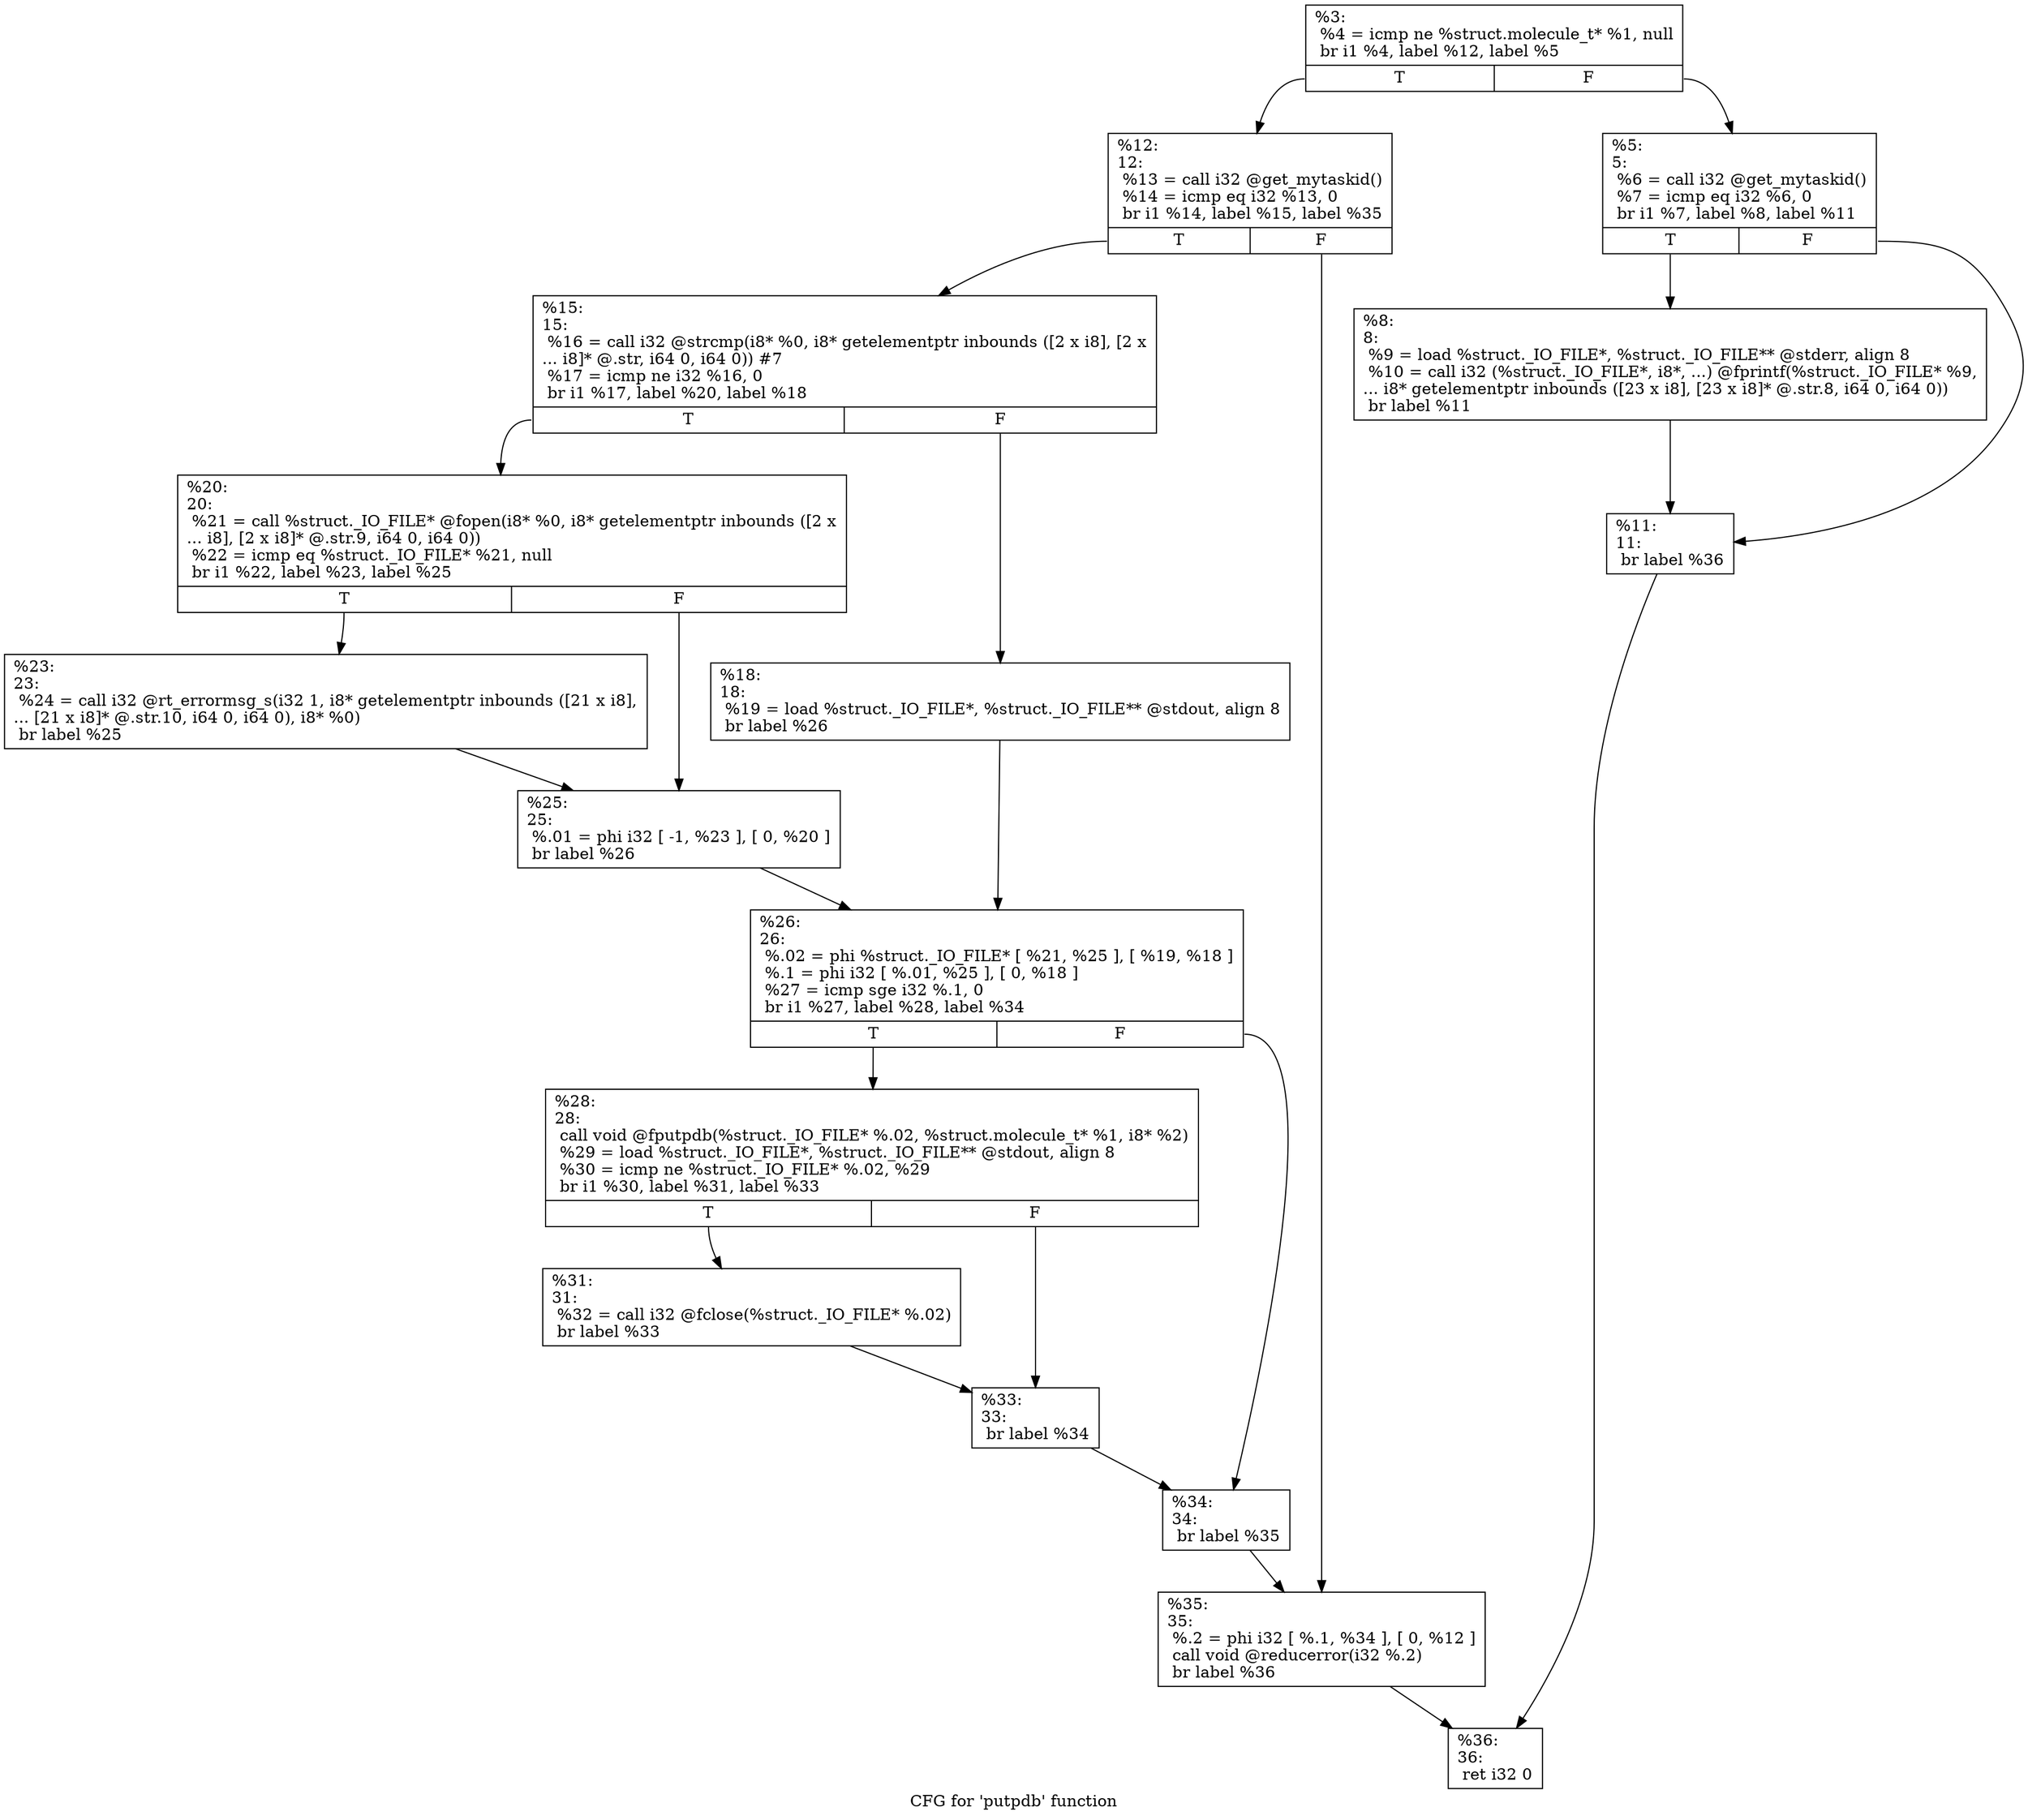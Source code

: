 digraph "CFG for 'putpdb' function" {
	label="CFG for 'putpdb' function";

	Node0x14da240 [shape=record,label="{%3:\l  %4 = icmp ne %struct.molecule_t* %1, null\l  br i1 %4, label %12, label %5\l|{<s0>T|<s1>F}}"];
	Node0x14da240:s0 -> Node0x14da350;
	Node0x14da240:s1 -> Node0x14da3a0;
	Node0x14da3a0 [shape=record,label="{%5:\l5:                                                \l  %6 = call i32 @get_mytaskid()\l  %7 = icmp eq i32 %6, 0\l  br i1 %7, label %8, label %11\l|{<s0>T|<s1>F}}"];
	Node0x14da3a0:s0 -> Node0x14da5b0;
	Node0x14da3a0:s1 -> Node0x14da600;
	Node0x14da5b0 [shape=record,label="{%8:\l8:                                                \l  %9 = load %struct._IO_FILE*, %struct._IO_FILE** @stderr, align 8\l  %10 = call i32 (%struct._IO_FILE*, i8*, ...) @fprintf(%struct._IO_FILE* %9,\l... i8* getelementptr inbounds ([23 x i8], [23 x i8]* @.str.8, i64 0, i64 0))\l  br label %11\l}"];
	Node0x14da5b0 -> Node0x14da600;
	Node0x14da600 [shape=record,label="{%11:\l11:                                               \l  br label %36\l}"];
	Node0x14da600 -> Node0x14da890;
	Node0x14da350 [shape=record,label="{%12:\l12:                                               \l  %13 = call i32 @get_mytaskid()\l  %14 = icmp eq i32 %13, 0\l  br i1 %14, label %15, label %35\l|{<s0>T|<s1>F}}"];
	Node0x14da350:s0 -> Node0x14daa70;
	Node0x14da350:s1 -> Node0x14daac0;
	Node0x14daa70 [shape=record,label="{%15:\l15:                                               \l  %16 = call i32 @strcmp(i8* %0, i8* getelementptr inbounds ([2 x i8], [2 x\l... i8]* @.str, i64 0, i64 0)) #7\l  %17 = icmp ne i32 %16, 0\l  br i1 %17, label %20, label %18\l|{<s0>T|<s1>F}}"];
	Node0x14daa70:s0 -> Node0x14dad40;
	Node0x14daa70:s1 -> Node0x14dad90;
	Node0x14dad90 [shape=record,label="{%18:\l18:                                               \l  %19 = load %struct._IO_FILE*, %struct._IO_FILE** @stdout, align 8\l  br label %26\l}"];
	Node0x14dad90 -> Node0x14dae40;
	Node0x14dad40 [shape=record,label="{%20:\l20:                                               \l  %21 = call %struct._IO_FILE* @fopen(i8* %0, i8* getelementptr inbounds ([2 x\l... i8], [2 x i8]* @.str.9, i64 0, i64 0))\l  %22 = icmp eq %struct._IO_FILE* %21, null\l  br i1 %22, label %23, label %25\l|{<s0>T|<s1>F}}"];
	Node0x14dad40:s0 -> Node0x14db0d0;
	Node0x14dad40:s1 -> Node0x14db120;
	Node0x14db0d0 [shape=record,label="{%23:\l23:                                               \l  %24 = call i32 @rt_errormsg_s(i32 1, i8* getelementptr inbounds ([21 x i8],\l... [21 x i8]* @.str.10, i64 0, i64 0), i8* %0)\l  br label %25\l}"];
	Node0x14db0d0 -> Node0x14db120;
	Node0x14db120 [shape=record,label="{%25:\l25:                                               \l  %.01 = phi i32 [ -1, %23 ], [ 0, %20 ]\l  br label %26\l}"];
	Node0x14db120 -> Node0x14dae40;
	Node0x14dae40 [shape=record,label="{%26:\l26:                                               \l  %.02 = phi %struct._IO_FILE* [ %21, %25 ], [ %19, %18 ]\l  %.1 = phi i32 [ %.01, %25 ], [ 0, %18 ]\l  %27 = icmp sge i32 %.1, 0\l  br i1 %27, label %28, label %34\l|{<s0>T|<s1>F}}"];
	Node0x14dae40:s0 -> Node0x14db880;
	Node0x14dae40:s1 -> Node0x14db8d0;
	Node0x14db880 [shape=record,label="{%28:\l28:                                               \l  call void @fputpdb(%struct._IO_FILE* %.02, %struct.molecule_t* %1, i8* %2)\l  %29 = load %struct._IO_FILE*, %struct._IO_FILE** @stdout, align 8\l  %30 = icmp ne %struct._IO_FILE* %.02, %29\l  br i1 %30, label %31, label %33\l|{<s0>T|<s1>F}}"];
	Node0x14db880:s0 -> Node0x14dccf0;
	Node0x14db880:s1 -> Node0x14dcd40;
	Node0x14dccf0 [shape=record,label="{%31:\l31:                                               \l  %32 = call i32 @fclose(%struct._IO_FILE* %.02)\l  br label %33\l}"];
	Node0x14dccf0 -> Node0x14dcd40;
	Node0x14dcd40 [shape=record,label="{%33:\l33:                                               \l  br label %34\l}"];
	Node0x14dcd40 -> Node0x14db8d0;
	Node0x14db8d0 [shape=record,label="{%34:\l34:                                               \l  br label %35\l}"];
	Node0x14db8d0 -> Node0x14daac0;
	Node0x14daac0 [shape=record,label="{%35:\l35:                                               \l  %.2 = phi i32 [ %.1, %34 ], [ 0, %12 ]\l  call void @reducerror(i32 %.2)\l  br label %36\l}"];
	Node0x14daac0 -> Node0x14da890;
	Node0x14da890 [shape=record,label="{%36:\l36:                                               \l  ret i32 0\l}"];
}
